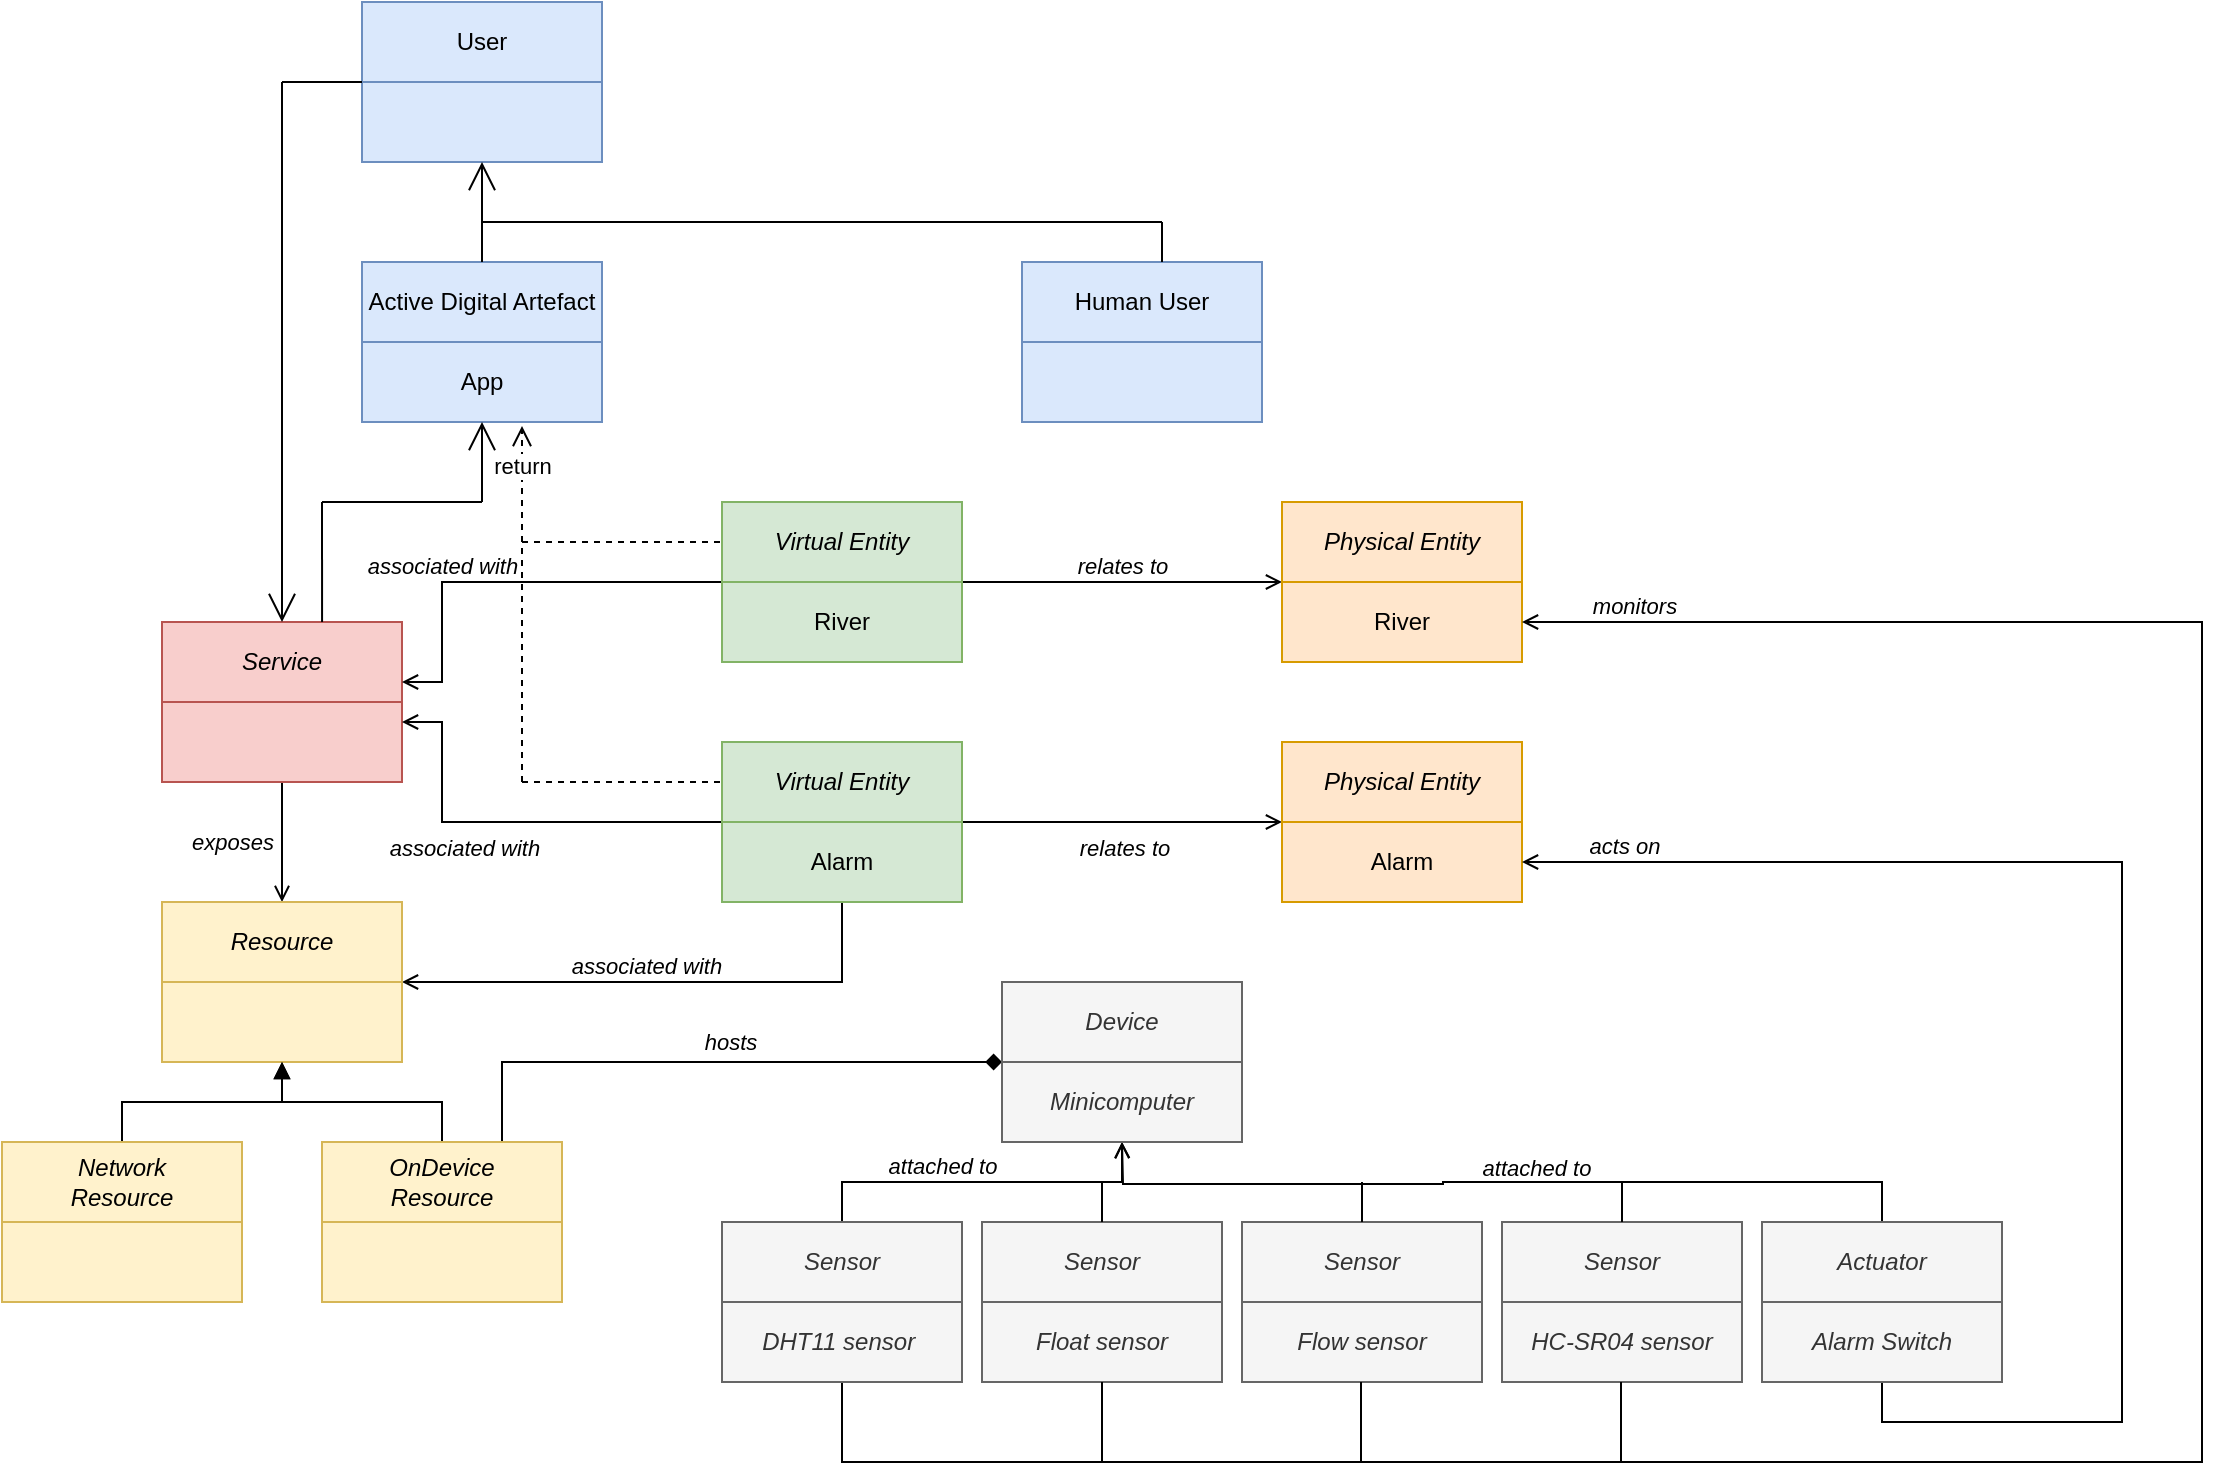 <mxfile version="14.1.1" type="github">
  <diagram id="N5GbgDfe08FwhtNBoZ4x" name="Page-1">
    <mxGraphModel dx="1234" dy="380" grid="1" gridSize="10" guides="1" tooltips="1" connect="1" arrows="1" fold="1" page="1" pageScale="1" pageWidth="1169" pageHeight="827" math="0" shadow="0">
      <root>
        <mxCell id="0" />
        <mxCell id="1" parent="0" />
        <mxCell id="IONX78HS26AkxI54Z5os-8" value="Service" style="rounded=0;whiteSpace=wrap;html=1;fontStyle=2;fillColor=#f8cecc;strokeColor=#b85450;" parent="1" vertex="1">
          <mxGeometry x="100" y="350" width="120" height="40" as="geometry" />
        </mxCell>
        <mxCell id="IONX78HS26AkxI54Z5os-43" style="edgeStyle=orthogonalEdgeStyle;rounded=0;orthogonalLoop=1;jettySize=auto;html=1;entryX=0.5;entryY=0;entryDx=0;entryDy=0;endArrow=open;endFill=0;" parent="1" source="IONX78HS26AkxI54Z5os-9" target="IONX78HS26AkxI54Z5os-18" edge="1">
          <mxGeometry relative="1" as="geometry">
            <Array as="points">
              <mxPoint x="160" y="470" />
              <mxPoint x="160" y="470" />
            </Array>
          </mxGeometry>
        </mxCell>
        <mxCell id="Vv6Tuv0iEYaA01Lypk54-9" value="exposes" style="edgeLabel;html=1;align=right;verticalAlign=middle;resizable=0;points=[];labelPosition=left;verticalLabelPosition=middle;spacingLeft=0;spacingRight=4;fontStyle=2;labelBackgroundColor=none;" parent="IONX78HS26AkxI54Z5os-43" vertex="1" connectable="0">
          <mxGeometry x="-0.279" y="-2" relative="1" as="geometry">
            <mxPoint x="2" y="8.4" as="offset" />
          </mxGeometry>
        </mxCell>
        <mxCell id="IONX78HS26AkxI54Z5os-9" value="" style="rounded=0;whiteSpace=wrap;html=1;fontStyle=2;fillColor=#f8cecc;strokeColor=#b85450;" parent="1" vertex="1">
          <mxGeometry x="100" y="390" width="120" height="40" as="geometry" />
        </mxCell>
        <mxCell id="IONX78HS26AkxI54Z5os-10" value="Virtual Entity" style="rounded=0;whiteSpace=wrap;html=1;fontStyle=2;fillColor=#d5e8d4;strokeColor=#82b366;" parent="1" vertex="1">
          <mxGeometry x="380" y="290" width="120" height="40" as="geometry" />
        </mxCell>
        <mxCell id="IONX78HS26AkxI54Z5os-31" style="edgeStyle=orthogonalEdgeStyle;rounded=0;orthogonalLoop=1;jettySize=auto;html=1;exitX=1;exitY=0;exitDx=0;exitDy=0;entryX=0;entryY=1;entryDx=0;entryDy=0;endArrow=open;endFill=0;" parent="1" source="IONX78HS26AkxI54Z5os-11" target="IONX78HS26AkxI54Z5os-14" edge="1">
          <mxGeometry relative="1" as="geometry">
            <Array as="points">
              <mxPoint x="620" y="330" />
              <mxPoint x="620" y="330" />
            </Array>
          </mxGeometry>
        </mxCell>
        <mxCell id="Vv6Tuv0iEYaA01Lypk54-3" value="relates to" style="edgeLabel;html=1;align=center;verticalAlign=bottom;resizable=0;points=[];labelPosition=center;verticalLabelPosition=top;fontStyle=2;labelBackgroundColor=none;" parent="IONX78HS26AkxI54Z5os-31" vertex="1" connectable="0">
          <mxGeometry x="-0.154" y="3" relative="1" as="geometry">
            <mxPoint x="12.41" y="3" as="offset" />
          </mxGeometry>
        </mxCell>
        <mxCell id="IONX78HS26AkxI54Z5os-33" style="edgeStyle=orthogonalEdgeStyle;rounded=0;orthogonalLoop=1;jettySize=auto;html=1;exitX=0;exitY=0;exitDx=0;exitDy=0;entryX=1;entryY=0.75;entryDx=0;entryDy=0;endArrow=open;endFill=0;" parent="1" source="IONX78HS26AkxI54Z5os-11" target="IONX78HS26AkxI54Z5os-8" edge="1">
          <mxGeometry relative="1" as="geometry">
            <Array as="points">
              <mxPoint x="240" y="330" />
              <mxPoint x="240" y="380" />
            </Array>
          </mxGeometry>
        </mxCell>
        <mxCell id="Vv6Tuv0iEYaA01Lypk54-1" value="associated with" style="edgeLabel;html=1;align=center;verticalAlign=bottom;resizable=0;points=[];labelPosition=center;verticalLabelPosition=top;fontStyle=2;labelBackgroundColor=none;" parent="IONX78HS26AkxI54Z5os-33" vertex="1" connectable="0">
          <mxGeometry x="-0.172" y="2" relative="1" as="geometry">
            <mxPoint x="-53" y="-2" as="offset" />
          </mxGeometry>
        </mxCell>
        <mxCell id="IONX78HS26AkxI54Z5os-11" value="River" style="rounded=0;whiteSpace=wrap;html=1;fontStyle=0;fillColor=#d5e8d4;strokeColor=#82b366;" parent="1" vertex="1">
          <mxGeometry x="380" y="330" width="120" height="40" as="geometry" />
        </mxCell>
        <mxCell id="IONX78HS26AkxI54Z5os-34" style="edgeStyle=orthogonalEdgeStyle;rounded=0;orthogonalLoop=1;jettySize=auto;html=1;exitX=0;exitY=1;exitDx=0;exitDy=0;entryX=1;entryY=0.25;entryDx=0;entryDy=0;endArrow=open;endFill=0;" parent="1" source="IONX78HS26AkxI54Z5os-12" target="IONX78HS26AkxI54Z5os-9" edge="1">
          <mxGeometry relative="1" as="geometry">
            <Array as="points">
              <mxPoint x="240" y="450" />
              <mxPoint x="240" y="400" />
            </Array>
          </mxGeometry>
        </mxCell>
        <mxCell id="Vv6Tuv0iEYaA01Lypk54-2" value="associated with" style="edgeLabel;html=1;align=center;verticalAlign=top;resizable=0;points=[];labelPosition=center;verticalLabelPosition=bottom;fontStyle=2;labelBackgroundColor=none;" parent="IONX78HS26AkxI54Z5os-34" vertex="1" connectable="0">
          <mxGeometry x="-0.108" y="1" relative="1" as="geometry">
            <mxPoint x="-36" y="-1" as="offset" />
          </mxGeometry>
        </mxCell>
        <mxCell id="IONX78HS26AkxI54Z5os-12" value="Virtual Entity" style="rounded=0;whiteSpace=wrap;html=1;fontStyle=2;fillColor=#d5e8d4;strokeColor=#82b366;" parent="1" vertex="1">
          <mxGeometry x="380" y="410" width="120" height="40" as="geometry" />
        </mxCell>
        <mxCell id="IONX78HS26AkxI54Z5os-32" style="edgeStyle=orthogonalEdgeStyle;rounded=0;orthogonalLoop=1;jettySize=auto;html=1;exitX=1;exitY=0;exitDx=0;exitDy=0;entryX=0;entryY=0;entryDx=0;entryDy=0;endArrow=open;endFill=0;" parent="1" source="IONX78HS26AkxI54Z5os-13" target="IONX78HS26AkxI54Z5os-17" edge="1">
          <mxGeometry relative="1" as="geometry">
            <Array as="points">
              <mxPoint x="580" y="450" />
              <mxPoint x="580" y="450" />
            </Array>
          </mxGeometry>
        </mxCell>
        <mxCell id="Vv6Tuv0iEYaA01Lypk54-4" value="relates to" style="edgeLabel;html=1;align=center;verticalAlign=top;resizable=0;points=[];labelPosition=center;verticalLabelPosition=bottom;fontStyle=2;labelBackgroundColor=none;" parent="IONX78HS26AkxI54Z5os-32" vertex="1" connectable="0">
          <mxGeometry x="-0.102" y="1" relative="1" as="geometry">
            <mxPoint x="8.28" y="1" as="offset" />
          </mxGeometry>
        </mxCell>
        <mxCell id="IONX78HS26AkxI54Z5os-51" style="edgeStyle=orthogonalEdgeStyle;rounded=0;orthogonalLoop=1;jettySize=auto;html=1;exitX=0.5;exitY=1;exitDx=0;exitDy=0;entryX=1;entryY=0;entryDx=0;entryDy=0;endArrow=open;endFill=0;labelPosition=center;verticalLabelPosition=top;align=center;verticalAlign=bottom;" parent="1" source="IONX78HS26AkxI54Z5os-13" target="IONX78HS26AkxI54Z5os-19" edge="1">
          <mxGeometry relative="1" as="geometry">
            <Array as="points">
              <mxPoint x="440" y="530" />
            </Array>
          </mxGeometry>
        </mxCell>
        <mxCell id="Vv6Tuv0iEYaA01Lypk54-7" value="associated with" style="edgeLabel;html=1;align=center;verticalAlign=bottom;resizable=0;points=[];labelPosition=center;verticalLabelPosition=top;fontStyle=2;labelBackgroundColor=none;" parent="IONX78HS26AkxI54Z5os-51" vertex="1" connectable="0">
          <mxGeometry x="0.061" y="-1" relative="1" as="geometry">
            <mxPoint y="1" as="offset" />
          </mxGeometry>
        </mxCell>
        <mxCell id="IONX78HS26AkxI54Z5os-13" value="Alarm" style="rounded=0;whiteSpace=wrap;html=1;fontStyle=0;fillColor=#d5e8d4;strokeColor=#82b366;" parent="1" vertex="1">
          <mxGeometry x="380" y="450" width="120" height="40" as="geometry" />
        </mxCell>
        <mxCell id="IONX78HS26AkxI54Z5os-14" value="Physical Entity" style="rounded=0;whiteSpace=wrap;html=1;fontStyle=2;fillColor=#ffe6cc;strokeColor=#d79b00;" parent="1" vertex="1">
          <mxGeometry x="660" y="290" width="120" height="40" as="geometry" />
        </mxCell>
        <mxCell id="IONX78HS26AkxI54Z5os-15" value="River" style="rounded=0;whiteSpace=wrap;html=1;fontStyle=0;fillColor=#ffe6cc;strokeColor=#d79b00;" parent="1" vertex="1">
          <mxGeometry x="660" y="330" width="120" height="40" as="geometry" />
        </mxCell>
        <mxCell id="IONX78HS26AkxI54Z5os-16" value="Physical Entity" style="rounded=0;whiteSpace=wrap;html=1;fontStyle=2;fillColor=#ffe6cc;strokeColor=#d79b00;" parent="1" vertex="1">
          <mxGeometry x="660" y="410" width="120" height="40" as="geometry" />
        </mxCell>
        <mxCell id="IONX78HS26AkxI54Z5os-17" value="Alarm" style="rounded=0;whiteSpace=wrap;html=1;fontStyle=0;fillColor=#ffe6cc;strokeColor=#d79b00;" parent="1" vertex="1">
          <mxGeometry x="660" y="450" width="120" height="40" as="geometry" />
        </mxCell>
        <mxCell id="IONX78HS26AkxI54Z5os-18" value="Resource" style="rounded=0;whiteSpace=wrap;html=1;fontStyle=2;fillColor=#fff2cc;strokeColor=#d6b656;" parent="1" vertex="1">
          <mxGeometry x="100" y="490" width="120" height="40" as="geometry" />
        </mxCell>
        <mxCell id="IONX78HS26AkxI54Z5os-19" value="" style="rounded=0;whiteSpace=wrap;html=1;fontStyle=2;fillColor=#fff2cc;strokeColor=#d6b656;" parent="1" vertex="1">
          <mxGeometry x="100" y="530" width="120" height="40" as="geometry" />
        </mxCell>
        <mxCell id="IONX78HS26AkxI54Z5os-44" style="edgeStyle=orthogonalEdgeStyle;rounded=0;orthogonalLoop=1;jettySize=auto;html=1;entryX=0.5;entryY=1;entryDx=0;entryDy=0;endArrow=block;endFill=1;" parent="1" source="IONX78HS26AkxI54Z5os-20" target="IONX78HS26AkxI54Z5os-19" edge="1">
          <mxGeometry relative="1" as="geometry" />
        </mxCell>
        <mxCell id="IONX78HS26AkxI54Z5os-20" value="Network&lt;br&gt;Resource" style="rounded=0;whiteSpace=wrap;html=1;fontStyle=2;fillColor=#fff2cc;strokeColor=#d6b656;" parent="1" vertex="1">
          <mxGeometry x="20" y="610" width="120" height="40" as="geometry" />
        </mxCell>
        <mxCell id="IONX78HS26AkxI54Z5os-21" value="" style="rounded=0;whiteSpace=wrap;html=1;fontStyle=2;fillColor=#fff2cc;strokeColor=#d6b656;" parent="1" vertex="1">
          <mxGeometry x="20" y="650" width="120" height="40" as="geometry" />
        </mxCell>
        <mxCell id="IONX78HS26AkxI54Z5os-45" style="edgeStyle=orthogonalEdgeStyle;rounded=0;orthogonalLoop=1;jettySize=auto;html=1;endArrow=block;endFill=1;" parent="1" source="IONX78HS26AkxI54Z5os-22" target="IONX78HS26AkxI54Z5os-19" edge="1">
          <mxGeometry relative="1" as="geometry" />
        </mxCell>
        <mxCell id="IONX78HS26AkxI54Z5os-46" style="edgeStyle=orthogonalEdgeStyle;rounded=0;orthogonalLoop=1;jettySize=auto;html=1;exitX=0.75;exitY=0;exitDx=0;exitDy=0;entryX=0;entryY=0;entryDx=0;entryDy=0;endArrow=diamond;endFill=1;" parent="1" source="IONX78HS26AkxI54Z5os-22" target="IONX78HS26AkxI54Z5os-29" edge="1">
          <mxGeometry relative="1" as="geometry">
            <Array as="points">
              <mxPoint x="270" y="570" />
            </Array>
          </mxGeometry>
        </mxCell>
        <mxCell id="Vv6Tuv0iEYaA01Lypk54-8" value="hosts" style="edgeLabel;html=1;align=center;verticalAlign=bottom;resizable=0;points=[];labelPosition=center;verticalLabelPosition=top;fontStyle=2;labelBackgroundColor=none;" parent="IONX78HS26AkxI54Z5os-46" vertex="1" connectable="0">
          <mxGeometry x="0.06" y="2" relative="1" as="geometry">
            <mxPoint as="offset" />
          </mxGeometry>
        </mxCell>
        <mxCell id="IONX78HS26AkxI54Z5os-22" value="OnDevice&lt;br&gt;Resource" style="rounded=0;whiteSpace=wrap;html=1;fontStyle=2;fillColor=#fff2cc;strokeColor=#d6b656;" parent="1" vertex="1">
          <mxGeometry x="180" y="610" width="120" height="40" as="geometry" />
        </mxCell>
        <mxCell id="IONX78HS26AkxI54Z5os-23" value="" style="rounded=0;whiteSpace=wrap;html=1;fontStyle=2;fillColor=#fff2cc;strokeColor=#d6b656;" parent="1" vertex="1">
          <mxGeometry x="180" y="650" width="120" height="40" as="geometry" />
        </mxCell>
        <mxCell id="IONX78HS26AkxI54Z5os-48" style="edgeStyle=orthogonalEdgeStyle;rounded=0;orthogonalLoop=1;jettySize=auto;html=1;endArrow=open;endFill=0;exitX=0.5;exitY=0;exitDx=0;exitDy=0;" parent="1" source="IONX78HS26AkxI54Z5os-24" edge="1">
          <mxGeometry relative="1" as="geometry">
            <mxPoint x="580" y="610" as="targetPoint" />
          </mxGeometry>
        </mxCell>
        <mxCell id="Vv6Tuv0iEYaA01Lypk54-11" value="attached to" style="edgeLabel;html=1;align=center;verticalAlign=bottom;resizable=0;points=[];labelPosition=center;verticalLabelPosition=top;fontStyle=2;labelBackgroundColor=none;" parent="IONX78HS26AkxI54Z5os-48" vertex="1" connectable="0">
          <mxGeometry x="-0.084" y="1" relative="1" as="geometry">
            <mxPoint as="offset" />
          </mxGeometry>
        </mxCell>
        <mxCell id="IONX78HS26AkxI54Z5os-24" value="Actuator" style="rounded=0;whiteSpace=wrap;html=1;fontStyle=2;fillColor=#f5f5f5;strokeColor=#666666;fontColor=#333333;" parent="1" vertex="1">
          <mxGeometry x="900" y="650" width="120" height="40" as="geometry" />
        </mxCell>
        <mxCell id="IONX78HS26AkxI54Z5os-50" style="edgeStyle=orthogonalEdgeStyle;rounded=0;orthogonalLoop=1;jettySize=auto;html=1;exitX=0.5;exitY=1;exitDx=0;exitDy=0;entryX=1;entryY=0.5;entryDx=0;entryDy=0;endArrow=open;endFill=0;" parent="1" source="IONX78HS26AkxI54Z5os-25" target="IONX78HS26AkxI54Z5os-17" edge="1">
          <mxGeometry relative="1" as="geometry">
            <Array as="points">
              <mxPoint x="960" y="750" />
              <mxPoint x="1080" y="750" />
              <mxPoint x="1080" y="470" />
            </Array>
          </mxGeometry>
        </mxCell>
        <mxCell id="Vv6Tuv0iEYaA01Lypk54-6" value="acts on" style="edgeLabel;html=1;align=center;verticalAlign=bottom;resizable=0;points=[];labelPosition=center;verticalLabelPosition=top;fontStyle=2;labelBackgroundColor=none;" parent="IONX78HS26AkxI54Z5os-50" vertex="1" connectable="0">
          <mxGeometry x="0.831" relative="1" as="geometry">
            <mxPoint x="-10.69" as="offset" />
          </mxGeometry>
        </mxCell>
        <mxCell id="IONX78HS26AkxI54Z5os-25" value="Alarm Switch" style="rounded=0;whiteSpace=wrap;html=1;fontStyle=2;fillColor=#f5f5f5;strokeColor=#666666;fontColor=#333333;" parent="1" vertex="1">
          <mxGeometry x="900" y="690" width="120" height="40" as="geometry" />
        </mxCell>
        <mxCell id="IONX78HS26AkxI54Z5os-47" style="edgeStyle=orthogonalEdgeStyle;rounded=0;orthogonalLoop=1;jettySize=auto;html=1;entryX=0.5;entryY=1;entryDx=0;entryDy=0;endArrow=open;endFill=0;exitX=0.5;exitY=0;exitDx=0;exitDy=0;" parent="1" source="IONX78HS26AkxI54Z5os-26" target="IONX78HS26AkxI54Z5os-29" edge="1">
          <mxGeometry relative="1" as="geometry" />
        </mxCell>
        <mxCell id="Vv6Tuv0iEYaA01Lypk54-10" value="attached to" style="edgeLabel;html=1;align=center;verticalAlign=bottom;resizable=0;points=[];labelPosition=center;verticalLabelPosition=top;fontStyle=2;labelBackgroundColor=none;" parent="IONX78HS26AkxI54Z5os-47" vertex="1" connectable="0">
          <mxGeometry x="-0.254" relative="1" as="geometry">
            <mxPoint x="3.1" as="offset" />
          </mxGeometry>
        </mxCell>
        <mxCell id="IONX78HS26AkxI54Z5os-26" value="Sensor" style="rounded=0;whiteSpace=wrap;html=1;fontStyle=2;fillColor=#f5f5f5;strokeColor=#666666;fontColor=#333333;" parent="1" vertex="1">
          <mxGeometry x="380" y="650" width="120" height="40" as="geometry" />
        </mxCell>
        <mxCell id="IONX78HS26AkxI54Z5os-49" style="edgeStyle=orthogonalEdgeStyle;rounded=0;orthogonalLoop=1;jettySize=auto;html=1;exitX=0.5;exitY=1;exitDx=0;exitDy=0;entryX=1;entryY=0.5;entryDx=0;entryDy=0;endArrow=open;endFill=0;" parent="1" source="IONX78HS26AkxI54Z5os-27" target="IONX78HS26AkxI54Z5os-15" edge="1">
          <mxGeometry relative="1" as="geometry">
            <Array as="points">
              <mxPoint x="440" y="770" />
              <mxPoint x="1120" y="770" />
              <mxPoint x="1120" y="350" />
            </Array>
          </mxGeometry>
        </mxCell>
        <mxCell id="Vv6Tuv0iEYaA01Lypk54-5" value="monitors" style="edgeLabel;html=1;align=center;verticalAlign=bottom;resizable=0;points=[];labelPosition=center;verticalLabelPosition=top;fontStyle=2;labelBackgroundColor=none;" parent="IONX78HS26AkxI54Z5os-49" vertex="1" connectable="0">
          <mxGeometry x="0.942" y="1" relative="1" as="geometry">
            <mxPoint x="12.41" y="-1" as="offset" />
          </mxGeometry>
        </mxCell>
        <mxCell id="IONX78HS26AkxI54Z5os-27" value="DHT11 sensor&amp;nbsp;" style="rounded=0;whiteSpace=wrap;html=1;fontStyle=2;fillColor=#f5f5f5;strokeColor=#666666;fontColor=#333333;" parent="1" vertex="1">
          <mxGeometry x="380" y="690" width="120" height="40" as="geometry" />
        </mxCell>
        <mxCell id="IONX78HS26AkxI54Z5os-28" value="Device" style="rounded=0;whiteSpace=wrap;html=1;fontStyle=2;fillColor=#f5f5f5;strokeColor=#666666;fontColor=#333333;" parent="1" vertex="1">
          <mxGeometry x="520" y="530" width="120" height="40" as="geometry" />
        </mxCell>
        <mxCell id="IONX78HS26AkxI54Z5os-29" value="Minicomputer" style="rounded=0;whiteSpace=wrap;html=1;fontStyle=2;fillColor=#f5f5f5;strokeColor=#666666;fontColor=#333333;" parent="1" vertex="1">
          <mxGeometry x="520" y="570" width="120" height="40" as="geometry" />
        </mxCell>
        <mxCell id="NrhKQZEa1W1LsF-RRxUV-1" value="Active Digital Artefact" style="rounded=0;whiteSpace=wrap;html=1;fillColor=#dae8fc;strokeColor=#6c8ebf;" vertex="1" parent="1">
          <mxGeometry x="200" y="170" width="120" height="40" as="geometry" />
        </mxCell>
        <mxCell id="NrhKQZEa1W1LsF-RRxUV-2" value="App" style="rounded=0;whiteSpace=wrap;html=1;fillColor=#dae8fc;strokeColor=#6c8ebf;" vertex="1" parent="1">
          <mxGeometry x="200" y="210" width="120" height="40" as="geometry" />
        </mxCell>
        <mxCell id="NrhKQZEa1W1LsF-RRxUV-3" value="User" style="rounded=0;whiteSpace=wrap;html=1;fillColor=#dae8fc;strokeColor=#6c8ebf;" vertex="1" parent="1">
          <mxGeometry x="200" y="40" width="120" height="40" as="geometry" />
        </mxCell>
        <mxCell id="NrhKQZEa1W1LsF-RRxUV-4" value="" style="rounded=0;whiteSpace=wrap;html=1;fillColor=#dae8fc;strokeColor=#6c8ebf;" vertex="1" parent="1">
          <mxGeometry x="200" y="80" width="120" height="40" as="geometry" />
        </mxCell>
        <mxCell id="NrhKQZEa1W1LsF-RRxUV-5" value="Human User" style="rounded=0;whiteSpace=wrap;html=1;fillColor=#dae8fc;strokeColor=#6c8ebf;" vertex="1" parent="1">
          <mxGeometry x="530" y="170" width="120" height="40" as="geometry" />
        </mxCell>
        <mxCell id="NrhKQZEa1W1LsF-RRxUV-6" value="" style="rounded=0;whiteSpace=wrap;html=1;fillColor=#dae8fc;strokeColor=#6c8ebf;" vertex="1" parent="1">
          <mxGeometry x="530" y="210" width="120" height="40" as="geometry" />
        </mxCell>
        <mxCell id="NrhKQZEa1W1LsF-RRxUV-8" value="" style="endArrow=none;html=1;" edge="1" parent="1">
          <mxGeometry width="50" height="50" relative="1" as="geometry">
            <mxPoint x="260" y="150" as="sourcePoint" />
            <mxPoint x="600" y="150" as="targetPoint" />
            <Array as="points" />
          </mxGeometry>
        </mxCell>
        <mxCell id="NrhKQZEa1W1LsF-RRxUV-10" value="" style="endArrow=none;html=1;" edge="1" parent="1">
          <mxGeometry width="50" height="50" relative="1" as="geometry">
            <mxPoint x="600" y="170" as="sourcePoint" />
            <mxPoint x="600" y="150" as="targetPoint" />
          </mxGeometry>
        </mxCell>
        <mxCell id="NrhKQZEa1W1LsF-RRxUV-11" value="" style="endArrow=none;html=1;exitX=0.667;exitY=0;exitDx=0;exitDy=0;exitPerimeter=0;" edge="1" parent="1" source="IONX78HS26AkxI54Z5os-8">
          <mxGeometry width="50" height="50" relative="1" as="geometry">
            <mxPoint x="360" y="280" as="sourcePoint" />
            <mxPoint x="180" y="290" as="targetPoint" />
          </mxGeometry>
        </mxCell>
        <mxCell id="NrhKQZEa1W1LsF-RRxUV-12" value="" style="endArrow=none;html=1;" edge="1" parent="1">
          <mxGeometry width="50" height="50" relative="1" as="geometry">
            <mxPoint x="180" y="290" as="sourcePoint" />
            <mxPoint x="260" y="290" as="targetPoint" />
          </mxGeometry>
        </mxCell>
        <mxCell id="NrhKQZEa1W1LsF-RRxUV-17" value="return" style="html=1;verticalAlign=bottom;endArrow=open;dashed=1;endSize=8;" edge="1" parent="1">
          <mxGeometry relative="1" as="geometry">
            <mxPoint x="280" y="310" as="sourcePoint" />
            <mxPoint x="280" y="252" as="targetPoint" />
          </mxGeometry>
        </mxCell>
        <mxCell id="NrhKQZEa1W1LsF-RRxUV-19" value="" style="endArrow=none;dashed=1;html=1;entryX=0;entryY=0.5;entryDx=0;entryDy=0;" edge="1" parent="1" target="IONX78HS26AkxI54Z5os-10">
          <mxGeometry width="50" height="50" relative="1" as="geometry">
            <mxPoint x="280" y="310" as="sourcePoint" />
            <mxPoint x="410" y="130" as="targetPoint" />
          </mxGeometry>
        </mxCell>
        <mxCell id="NrhKQZEa1W1LsF-RRxUV-20" value="" style="endArrow=none;dashed=1;html=1;entryX=0;entryY=0.5;entryDx=0;entryDy=0;" edge="1" parent="1" target="IONX78HS26AkxI54Z5os-12">
          <mxGeometry width="50" height="50" relative="1" as="geometry">
            <mxPoint x="280" y="430" as="sourcePoint" />
            <mxPoint x="410" y="430" as="targetPoint" />
          </mxGeometry>
        </mxCell>
        <mxCell id="NrhKQZEa1W1LsF-RRxUV-21" value="" style="endArrow=none;dashed=1;html=1;" edge="1" parent="1">
          <mxGeometry width="50" height="50" relative="1" as="geometry">
            <mxPoint x="280" y="430" as="sourcePoint" />
            <mxPoint x="280" y="310" as="targetPoint" />
          </mxGeometry>
        </mxCell>
        <mxCell id="NrhKQZEa1W1LsF-RRxUV-23" value="" style="endArrow=none;html=1;entryX=0;entryY=0;entryDx=0;entryDy=0;" edge="1" parent="1" target="NrhKQZEa1W1LsF-RRxUV-4">
          <mxGeometry width="50" height="50" relative="1" as="geometry">
            <mxPoint x="160" y="80" as="sourcePoint" />
            <mxPoint x="410" y="230" as="targetPoint" />
          </mxGeometry>
        </mxCell>
        <mxCell id="NrhKQZEa1W1LsF-RRxUV-29" value="" style="endArrow=open;endFill=1;endSize=12;html=1;entryX=0.5;entryY=0;entryDx=0;entryDy=0;" edge="1" parent="1" target="IONX78HS26AkxI54Z5os-8">
          <mxGeometry width="160" relative="1" as="geometry">
            <mxPoint x="160" y="80" as="sourcePoint" />
            <mxPoint x="260" y="340" as="targetPoint" />
          </mxGeometry>
        </mxCell>
        <mxCell id="NrhKQZEa1W1LsF-RRxUV-30" value="" style="endArrow=open;endFill=1;endSize=12;html=1;" edge="1" parent="1">
          <mxGeometry width="160" relative="1" as="geometry">
            <mxPoint x="260" y="290" as="sourcePoint" />
            <mxPoint x="260" y="250" as="targetPoint" />
          </mxGeometry>
        </mxCell>
        <mxCell id="NrhKQZEa1W1LsF-RRxUV-31" value="" style="endArrow=open;endFill=1;endSize=12;html=1;entryX=0.5;entryY=1;entryDx=0;entryDy=0;" edge="1" parent="1" target="NrhKQZEa1W1LsF-RRxUV-4">
          <mxGeometry width="160" relative="1" as="geometry">
            <mxPoint x="260" y="150" as="sourcePoint" />
            <mxPoint x="320" y="190" as="targetPoint" />
          </mxGeometry>
        </mxCell>
        <mxCell id="NrhKQZEa1W1LsF-RRxUV-34" value="" style="endArrow=none;html=1;exitX=0.5;exitY=0;exitDx=0;exitDy=0;" edge="1" parent="1" source="NrhKQZEa1W1LsF-RRxUV-1">
          <mxGeometry width="50" height="50" relative="1" as="geometry">
            <mxPoint x="410" y="260" as="sourcePoint" />
            <mxPoint x="260" y="150" as="targetPoint" />
          </mxGeometry>
        </mxCell>
        <mxCell id="NrhKQZEa1W1LsF-RRxUV-35" value="Sensor" style="rounded=0;whiteSpace=wrap;html=1;fontStyle=2;fillColor=#f5f5f5;strokeColor=#666666;fontColor=#333333;" vertex="1" parent="1">
          <mxGeometry x="510" y="650" width="120" height="40" as="geometry" />
        </mxCell>
        <mxCell id="NrhKQZEa1W1LsF-RRxUV-36" value="Float sensor" style="rounded=0;whiteSpace=wrap;html=1;fontStyle=2;fillColor=#f5f5f5;strokeColor=#666666;fontColor=#333333;" vertex="1" parent="1">
          <mxGeometry x="510" y="690" width="120" height="40" as="geometry" />
        </mxCell>
        <mxCell id="NrhKQZEa1W1LsF-RRxUV-37" value="Sensor" style="rounded=0;whiteSpace=wrap;html=1;fontStyle=2;fillColor=#f5f5f5;strokeColor=#666666;fontColor=#333333;" vertex="1" parent="1">
          <mxGeometry x="640" y="650" width="120" height="40" as="geometry" />
        </mxCell>
        <mxCell id="NrhKQZEa1W1LsF-RRxUV-38" value="Flow sensor" style="rounded=0;whiteSpace=wrap;html=1;fontStyle=2;fillColor=#f5f5f5;strokeColor=#666666;fontColor=#333333;" vertex="1" parent="1">
          <mxGeometry x="640" y="690" width="120" height="40" as="geometry" />
        </mxCell>
        <mxCell id="NrhKQZEa1W1LsF-RRxUV-39" value="Sensor" style="rounded=0;whiteSpace=wrap;html=1;fontStyle=2;fillColor=#f5f5f5;strokeColor=#666666;fontColor=#333333;" vertex="1" parent="1">
          <mxGeometry x="770" y="650" width="120" height="40" as="geometry" />
        </mxCell>
        <mxCell id="NrhKQZEa1W1LsF-RRxUV-40" value="HC-SR04 sensor" style="rounded=0;whiteSpace=wrap;html=1;fontStyle=2;fillColor=#f5f5f5;strokeColor=#666666;fontColor=#333333;" vertex="1" parent="1">
          <mxGeometry x="770" y="690" width="120" height="40" as="geometry" />
        </mxCell>
        <mxCell id="NrhKQZEa1W1LsF-RRxUV-41" value="" style="endArrow=none;html=1;exitX=0.5;exitY=0;exitDx=0;exitDy=0;" edge="1" parent="1" source="NrhKQZEa1W1LsF-RRxUV-35">
          <mxGeometry width="50" height="50" relative="1" as="geometry">
            <mxPoint x="620" y="600" as="sourcePoint" />
            <mxPoint x="570" y="630" as="targetPoint" />
          </mxGeometry>
        </mxCell>
        <mxCell id="NrhKQZEa1W1LsF-RRxUV-42" value="" style="endArrow=none;html=1;exitX=0.5;exitY=0;exitDx=0;exitDy=0;" edge="1" parent="1" source="NrhKQZEa1W1LsF-RRxUV-37">
          <mxGeometry width="50" height="50" relative="1" as="geometry">
            <mxPoint x="620" y="600" as="sourcePoint" />
            <mxPoint x="700" y="630" as="targetPoint" />
          </mxGeometry>
        </mxCell>
        <mxCell id="NrhKQZEa1W1LsF-RRxUV-43" value="" style="endArrow=none;html=1;exitX=0.5;exitY=0;exitDx=0;exitDy=0;" edge="1" parent="1" source="NrhKQZEa1W1LsF-RRxUV-39">
          <mxGeometry width="50" height="50" relative="1" as="geometry">
            <mxPoint x="620" y="600" as="sourcePoint" />
            <mxPoint x="830" y="630" as="targetPoint" />
          </mxGeometry>
        </mxCell>
        <mxCell id="NrhKQZEa1W1LsF-RRxUV-44" value="" style="endArrow=none;html=1;exitX=0.5;exitY=1;exitDx=0;exitDy=0;" edge="1" parent="1" source="NrhKQZEa1W1LsF-RRxUV-36">
          <mxGeometry width="50" height="50" relative="1" as="geometry">
            <mxPoint x="620" y="600" as="sourcePoint" />
            <mxPoint x="570" y="770" as="targetPoint" />
            <Array as="points">
              <mxPoint x="570" y="750" />
            </Array>
          </mxGeometry>
        </mxCell>
        <mxCell id="NrhKQZEa1W1LsF-RRxUV-45" value="" style="endArrow=none;html=1;exitX=0.5;exitY=1;exitDx=0;exitDy=0;" edge="1" parent="1">
          <mxGeometry width="50" height="50" relative="1" as="geometry">
            <mxPoint x="699.5" y="730" as="sourcePoint" />
            <mxPoint x="699.5" y="770" as="targetPoint" />
            <Array as="points">
              <mxPoint x="699.5" y="750" />
            </Array>
          </mxGeometry>
        </mxCell>
        <mxCell id="NrhKQZEa1W1LsF-RRxUV-46" value="" style="endArrow=none;html=1;exitX=0.5;exitY=1;exitDx=0;exitDy=0;" edge="1" parent="1">
          <mxGeometry width="50" height="50" relative="1" as="geometry">
            <mxPoint x="829.5" y="730" as="sourcePoint" />
            <mxPoint x="829.5" y="770" as="targetPoint" />
            <Array as="points">
              <mxPoint x="829.5" y="750" />
            </Array>
          </mxGeometry>
        </mxCell>
      </root>
    </mxGraphModel>
  </diagram>
</mxfile>
